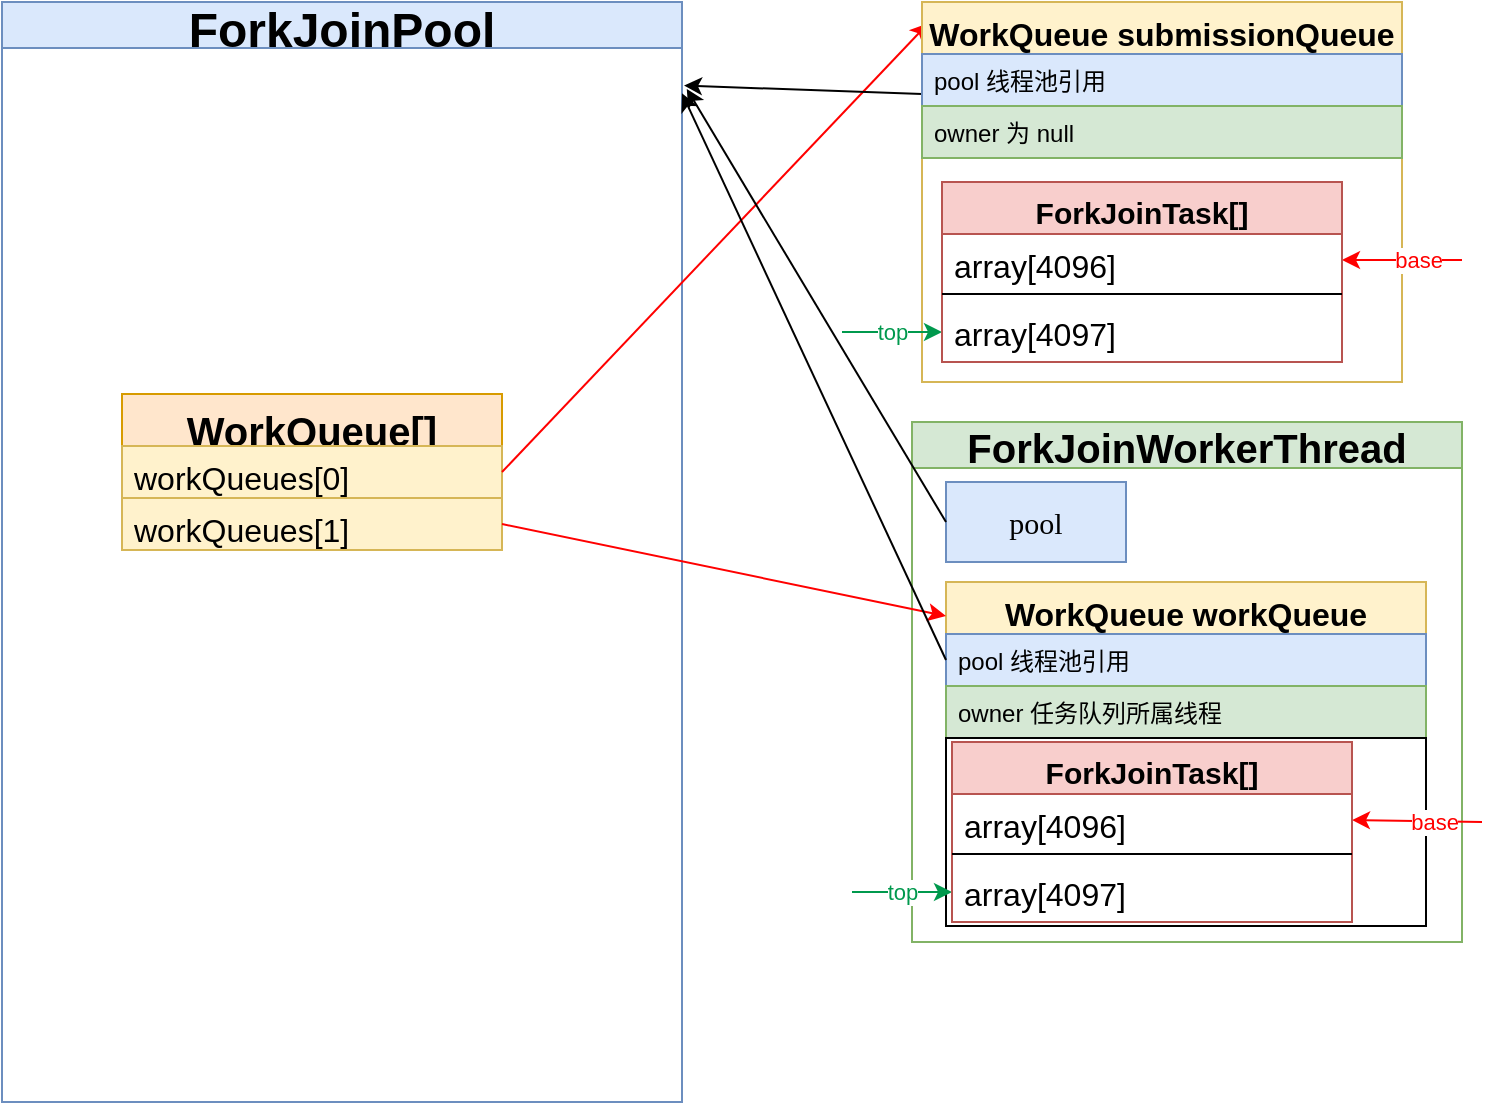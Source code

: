 <mxfile version="12.9.13" type="github">
  <diagram id="C5RBs43oDa-KdzZeNtuy" name="Page-1">
    <mxGraphModel dx="1412" dy="851" grid="1" gridSize="10" guides="1" tooltips="1" connect="1" arrows="1" fold="1" page="1" pageScale="1" pageWidth="827" pageHeight="1169" math="0" shadow="0">
      <root>
        <mxCell id="WIyWlLk6GJQsqaUBKTNV-0" />
        <mxCell id="WIyWlLk6GJQsqaUBKTNV-1" parent="WIyWlLk6GJQsqaUBKTNV-0" />
        <mxCell id="hefucLByXUNoLMBl-mjf-15" value="ForkJoinPool" style="swimlane;fontSize=24;fillColor=#dae8fc;strokeColor=#6c8ebf;" parent="WIyWlLk6GJQsqaUBKTNV-1" vertex="1">
          <mxGeometry x="30" y="120" width="340" height="550" as="geometry" />
        </mxCell>
        <mxCell id="hefucLByXUNoLMBl-mjf-43" value="WorkQueue[]" style="swimlane;fontStyle=1;align=center;verticalAlign=top;childLayout=stackLayout;horizontal=1;startSize=26;horizontalStack=0;resizeParent=1;resizeParentMax=0;resizeLast=0;collapsible=1;marginBottom=0;strokeColor=#d79b00;fontSize=20;fillColor=#ffe6cc;" parent="hefucLByXUNoLMBl-mjf-15" vertex="1">
          <mxGeometry x="60" y="196" width="190" height="78" as="geometry" />
        </mxCell>
        <mxCell id="hefucLByXUNoLMBl-mjf-44" value="workQueues[0]" style="text;strokeColor=#d6b656;fillColor=#fff2cc;align=left;verticalAlign=top;spacingLeft=4;spacingRight=4;overflow=hidden;rotatable=0;points=[[0,0.5],[1,0.5]];portConstraint=eastwest;fontSize=16;" parent="hefucLByXUNoLMBl-mjf-43" vertex="1">
          <mxGeometry y="26" width="190" height="26" as="geometry" />
        </mxCell>
        <mxCell id="hefucLByXUNoLMBl-mjf-46" value="workQueues[1]" style="text;strokeColor=#d6b656;fillColor=#fff2cc;align=left;verticalAlign=top;spacingLeft=4;spacingRight=4;overflow=hidden;rotatable=0;points=[[0,0.5],[1,0.5]];portConstraint=eastwest;fontSize=16;" parent="hefucLByXUNoLMBl-mjf-43" vertex="1">
          <mxGeometry y="52" width="190" height="26" as="geometry" />
        </mxCell>
        <mxCell id="hefucLByXUNoLMBl-mjf-20" value="" style="endArrow=classic;html=1;fontSize=24;exitX=1;exitY=0.5;exitDx=0;exitDy=0;entryX=0.013;entryY=0.056;entryDx=0;entryDy=0;entryPerimeter=0;strokeColor=#FF0000;" parent="WIyWlLk6GJQsqaUBKTNV-1" source="hefucLByXUNoLMBl-mjf-44" target="hefucLByXUNoLMBl-mjf-49" edge="1">
          <mxGeometry width="50" height="50" relative="1" as="geometry">
            <mxPoint x="160" y="490" as="sourcePoint" />
            <mxPoint x="450" y="262" as="targetPoint" />
          </mxGeometry>
        </mxCell>
        <mxCell id="hefucLByXUNoLMBl-mjf-62" value="" style="endArrow=classic;html=1;fontSize=20;fontColor=#000000;exitX=0;exitY=0.769;exitDx=0;exitDy=0;exitPerimeter=0;entryX=1.003;entryY=0.076;entryDx=0;entryDy=0;entryPerimeter=0;" parent="WIyWlLk6GJQsqaUBKTNV-1" source="hefucLByXUNoLMBl-mjf-50" target="hefucLByXUNoLMBl-mjf-15" edge="1">
          <mxGeometry width="50" height="50" relative="1" as="geometry">
            <mxPoint x="600" y="400" as="sourcePoint" />
            <mxPoint x="800" y="290" as="targetPoint" />
          </mxGeometry>
        </mxCell>
        <mxCell id="hefucLByXUNoLMBl-mjf-64" value="ForkJoinWorkerThread" style="swimlane;fontSize=20;fillColor=#d5e8d4;strokeColor=#82b366;" parent="WIyWlLk6GJQsqaUBKTNV-1" vertex="1">
          <mxGeometry x="485" y="330" width="275" height="260" as="geometry" />
        </mxCell>
        <mxCell id="hefucLByXUNoLMBl-mjf-65" value="&lt;pre style=&quot;font-family: &amp;#34;menlo&amp;#34; ; font-size: 15px&quot;&gt;pool&lt;/pre&gt;" style="rounded=0;whiteSpace=wrap;html=1;strokeColor=#6c8ebf;fontSize=20;fillColor=#dae8fc;" parent="hefucLByXUNoLMBl-mjf-64" vertex="1">
          <mxGeometry x="17" y="30" width="90" height="40" as="geometry" />
        </mxCell>
        <mxCell id="hefucLByXUNoLMBl-mjf-66" value="WorkQueue workQueue" style="swimlane;fontStyle=1;align=center;verticalAlign=top;childLayout=stackLayout;horizontal=1;startSize=26;horizontalStack=0;resizeParent=1;resizeParentMax=0;resizeLast=0;collapsible=1;marginBottom=0;strokeColor=#d6b656;fontSize=16;fillColor=#fff2cc;" parent="hefucLByXUNoLMBl-mjf-64" vertex="1">
          <mxGeometry x="17" y="80" width="240" height="172" as="geometry" />
        </mxCell>
        <mxCell id="hefucLByXUNoLMBl-mjf-67" value="pool 线程池引用" style="text;strokeColor=#6c8ebf;fillColor=#dae8fc;align=left;verticalAlign=top;spacingLeft=4;spacingRight=4;overflow=hidden;rotatable=0;points=[[0,0.5],[1,0.5]];portConstraint=eastwest;" parent="hefucLByXUNoLMBl-mjf-66" vertex="1">
          <mxGeometry y="26" width="240" height="26" as="geometry" />
        </mxCell>
        <mxCell id="hefucLByXUNoLMBl-mjf-68" value="owner 任务队列所属线程" style="text;strokeColor=#82b366;fillColor=#d5e8d4;align=left;verticalAlign=top;spacingLeft=4;spacingRight=4;overflow=hidden;rotatable=0;points=[[0,0.5],[1,0.5]];portConstraint=eastwest;" parent="hefucLByXUNoLMBl-mjf-66" vertex="1">
          <mxGeometry y="52" width="240" height="26" as="geometry" />
        </mxCell>
        <mxCell id="hefucLByXUNoLMBl-mjf-69" value="" style="text;strokeColor=#000000;fillColor=none;align=left;verticalAlign=top;spacingLeft=4;spacingRight=4;overflow=hidden;rotatable=0;points=[[0,0.5],[1,0.5]];portConstraint=eastwest;" parent="hefucLByXUNoLMBl-mjf-66" vertex="1">
          <mxGeometry y="78" width="240" height="94" as="geometry" />
        </mxCell>
        <mxCell id="hefucLByXUNoLMBl-mjf-74" value="" style="endArrow=classic;html=1;fontSize=20;fontColor=#000000;exitX=1;exitY=0.5;exitDx=0;exitDy=0;entryX=0;entryY=0.099;entryDx=0;entryDy=0;entryPerimeter=0;strokeColor=#FF0000;" parent="WIyWlLk6GJQsqaUBKTNV-1" source="hefucLByXUNoLMBl-mjf-46" target="hefucLByXUNoLMBl-mjf-66" edge="1">
          <mxGeometry width="50" height="50" relative="1" as="geometry">
            <mxPoint x="600" y="400" as="sourcePoint" />
            <mxPoint x="650" y="350" as="targetPoint" />
          </mxGeometry>
        </mxCell>
        <mxCell id="hefucLByXUNoLMBl-mjf-75" value="" style="endArrow=classic;html=1;strokeColor=#000000;fontSize=20;fontColor=#000000;exitX=0;exitY=0.5;exitDx=0;exitDy=0;entryX=1.007;entryY=0.079;entryDx=0;entryDy=0;entryPerimeter=0;" parent="WIyWlLk6GJQsqaUBKTNV-1" source="hefucLByXUNoLMBl-mjf-65" target="hefucLByXUNoLMBl-mjf-15" edge="1">
          <mxGeometry width="50" height="50" relative="1" as="geometry">
            <mxPoint x="600" y="460" as="sourcePoint" />
            <mxPoint x="650" y="410" as="targetPoint" />
          </mxGeometry>
        </mxCell>
        <mxCell id="hefucLByXUNoLMBl-mjf-76" value="" style="endArrow=classic;html=1;strokeColor=#000000;fontSize=20;fontColor=#000000;exitX=0;exitY=0.5;exitDx=0;exitDy=0;entryX=1;entryY=0.083;entryDx=0;entryDy=0;entryPerimeter=0;" parent="WIyWlLk6GJQsqaUBKTNV-1" source="hefucLByXUNoLMBl-mjf-67" target="hefucLByXUNoLMBl-mjf-15" edge="1">
          <mxGeometry width="50" height="50" relative="1" as="geometry">
            <mxPoint x="600" y="460" as="sourcePoint" />
            <mxPoint x="650" y="410" as="targetPoint" />
          </mxGeometry>
        </mxCell>
        <mxCell id="hefucLByXUNoLMBl-mjf-49" value="WorkQueue submissionQueue" style="swimlane;fontStyle=1;align=center;verticalAlign=top;childLayout=stackLayout;horizontal=1;startSize=26;horizontalStack=0;resizeParent=1;resizeParentMax=0;resizeLast=0;collapsible=1;marginBottom=0;fontSize=16;fillColor=#fff2cc;strokeColor=#d6b656;" parent="WIyWlLk6GJQsqaUBKTNV-1" vertex="1">
          <mxGeometry x="490" y="120" width="240" height="190" as="geometry" />
        </mxCell>
        <mxCell id="hefucLByXUNoLMBl-mjf-50" value="pool 线程池引用" style="text;strokeColor=#6c8ebf;fillColor=#dae8fc;align=left;verticalAlign=top;spacingLeft=4;spacingRight=4;overflow=hidden;rotatable=0;points=[[0,0.5],[1,0.5]];portConstraint=eastwest;" parent="hefucLByXUNoLMBl-mjf-49" vertex="1">
          <mxGeometry y="26" width="240" height="26" as="geometry" />
        </mxCell>
        <mxCell id="hefucLByXUNoLMBl-mjf-52" value="owner 为 null" style="text;strokeColor=#82b366;fillColor=#d5e8d4;align=left;verticalAlign=top;spacingLeft=4;spacingRight=4;overflow=hidden;rotatable=0;points=[[0,0.5],[1,0.5]];portConstraint=eastwest;" parent="hefucLByXUNoLMBl-mjf-49" vertex="1">
          <mxGeometry y="52" width="240" height="26" as="geometry" />
        </mxCell>
        <mxCell id="3rfRzYVXKlnVneU_K0MV-4" value="" style="text;align=left;verticalAlign=top;spacingLeft=4;spacingRight=4;overflow=hidden;rotatable=0;points=[[0,0.5],[1,0.5]];portConstraint=eastwest;" vertex="1" parent="hefucLByXUNoLMBl-mjf-49">
          <mxGeometry y="78" width="240" height="112" as="geometry" />
        </mxCell>
        <mxCell id="3rfRzYVXKlnVneU_K0MV-5" value="&lt;font color=&quot;#00994d&quot;&gt;top&lt;/font&gt;" style="endArrow=classic;html=1;entryX=0;entryY=0.5;entryDx=0;entryDy=0;strokeColor=#00994D;" edge="1" parent="WIyWlLk6GJQsqaUBKTNV-1" target="hefucLByXUNoLMBl-mjf-58">
          <mxGeometry width="50" height="50" relative="1" as="geometry">
            <mxPoint x="455" y="565" as="sourcePoint" />
            <mxPoint x="145" y="760" as="targetPoint" />
          </mxGeometry>
        </mxCell>
        <mxCell id="3rfRzYVXKlnVneU_K0MV-6" value="" style="endArrow=classic;html=1;entryX=1;entryY=0.5;entryDx=0;entryDy=0;strokeColor=#FF0000;" edge="1" parent="WIyWlLk6GJQsqaUBKTNV-1" target="hefucLByXUNoLMBl-mjf-56">
          <mxGeometry width="50" height="50" relative="1" as="geometry">
            <mxPoint x="770" y="530" as="sourcePoint" />
            <mxPoint x="145" y="760" as="targetPoint" />
          </mxGeometry>
        </mxCell>
        <mxCell id="3rfRzYVXKlnVneU_K0MV-7" value="&lt;font color=&quot;#ff0000&quot;&gt;base&lt;/font&gt;" style="edgeLabel;html=1;align=center;verticalAlign=middle;resizable=0;points=[];" vertex="1" connectable="0" parent="3rfRzYVXKlnVneU_K0MV-6">
          <mxGeometry x="-0.25" relative="1" as="geometry">
            <mxPoint as="offset" />
          </mxGeometry>
        </mxCell>
        <mxCell id="3rfRzYVXKlnVneU_K0MV-21" value="&lt;font color=&quot;#00994d&quot;&gt;top&lt;/font&gt;" style="endArrow=classic;html=1;entryX=0;entryY=0.5;entryDx=0;entryDy=0;strokeColor=#00994D;" edge="1" parent="WIyWlLk6GJQsqaUBKTNV-1" target="3rfRzYVXKlnVneU_K0MV-27">
          <mxGeometry width="50" height="50" relative="1" as="geometry">
            <mxPoint x="450" y="285" as="sourcePoint" />
            <mxPoint x="140" y="480" as="targetPoint" />
          </mxGeometry>
        </mxCell>
        <mxCell id="3rfRzYVXKlnVneU_K0MV-22" value="" style="endArrow=classic;html=1;entryX=1;entryY=0.5;entryDx=0;entryDy=0;strokeColor=#FF0000;" edge="1" parent="WIyWlLk6GJQsqaUBKTNV-1" target="3rfRzYVXKlnVneU_K0MV-25">
          <mxGeometry width="50" height="50" relative="1" as="geometry">
            <mxPoint x="760" y="249" as="sourcePoint" />
            <mxPoint x="140" y="480" as="targetPoint" />
          </mxGeometry>
        </mxCell>
        <mxCell id="3rfRzYVXKlnVneU_K0MV-23" value="&lt;font color=&quot;#ff0000&quot;&gt;base&lt;/font&gt;" style="edgeLabel;html=1;align=center;verticalAlign=middle;resizable=0;points=[];" vertex="1" connectable="0" parent="3rfRzYVXKlnVneU_K0MV-22">
          <mxGeometry x="-0.25" relative="1" as="geometry">
            <mxPoint as="offset" />
          </mxGeometry>
        </mxCell>
        <mxCell id="3rfRzYVXKlnVneU_K0MV-24" value="ForkJoinTask[]" style="swimlane;fontStyle=1;align=center;verticalAlign=top;childLayout=stackLayout;horizontal=1;startSize=26;horizontalStack=0;resizeParent=1;resizeParentMax=0;resizeLast=0;collapsible=1;marginBottom=0;strokeColor=#b85450;fontSize=15;fillColor=#f8cecc;direction=east;" vertex="1" parent="WIyWlLk6GJQsqaUBKTNV-1">
          <mxGeometry x="500" y="210" width="200" height="90" as="geometry" />
        </mxCell>
        <mxCell id="3rfRzYVXKlnVneU_K0MV-25" value="array[4096]" style="text;strokeColor=none;fillColor=none;align=left;verticalAlign=top;spacingLeft=4;spacingRight=4;overflow=hidden;rotatable=0;points=[[0,0.5],[1,0.5]];portConstraint=eastwest;fontSize=16;" vertex="1" parent="3rfRzYVXKlnVneU_K0MV-24">
          <mxGeometry y="26" width="200" height="26" as="geometry" />
        </mxCell>
        <mxCell id="3rfRzYVXKlnVneU_K0MV-26" value="" style="line;strokeWidth=1;fillColor=none;align=left;verticalAlign=middle;spacingTop=-1;spacingLeft=3;spacingRight=3;rotatable=0;labelPosition=right;points=[];portConstraint=eastwest;" vertex="1" parent="3rfRzYVXKlnVneU_K0MV-24">
          <mxGeometry y="52" width="200" height="8" as="geometry" />
        </mxCell>
        <mxCell id="3rfRzYVXKlnVneU_K0MV-27" value="array[4097]" style="text;strokeColor=none;fillColor=none;align=left;verticalAlign=top;spacingLeft=4;spacingRight=4;overflow=hidden;rotatable=0;points=[[0,0.5],[1,0.5]];portConstraint=eastwest;fontSize=16;" vertex="1" parent="3rfRzYVXKlnVneU_K0MV-24">
          <mxGeometry y="60" width="200" height="30" as="geometry" />
        </mxCell>
        <mxCell id="hefucLByXUNoLMBl-mjf-55" value="ForkJoinTask[]" style="swimlane;fontStyle=1;align=center;verticalAlign=top;childLayout=stackLayout;horizontal=1;startSize=26;horizontalStack=0;resizeParent=1;resizeParentMax=0;resizeLast=0;collapsible=1;marginBottom=0;strokeColor=#b85450;fontSize=15;fillColor=#f8cecc;direction=east;" parent="WIyWlLk6GJQsqaUBKTNV-1" vertex="1">
          <mxGeometry x="505" y="490" width="200" height="90" as="geometry" />
        </mxCell>
        <mxCell id="hefucLByXUNoLMBl-mjf-56" value="array[4096]" style="text;strokeColor=none;fillColor=none;align=left;verticalAlign=top;spacingLeft=4;spacingRight=4;overflow=hidden;rotatable=0;points=[[0,0.5],[1,0.5]];portConstraint=eastwest;fontSize=16;" parent="hefucLByXUNoLMBl-mjf-55" vertex="1">
          <mxGeometry y="26" width="200" height="26" as="geometry" />
        </mxCell>
        <mxCell id="hefucLByXUNoLMBl-mjf-57" value="" style="line;strokeWidth=1;fillColor=none;align=left;verticalAlign=middle;spacingTop=-1;spacingLeft=3;spacingRight=3;rotatable=0;labelPosition=right;points=[];portConstraint=eastwest;" parent="hefucLByXUNoLMBl-mjf-55" vertex="1">
          <mxGeometry y="52" width="200" height="8" as="geometry" />
        </mxCell>
        <mxCell id="hefucLByXUNoLMBl-mjf-58" value="array[4097]" style="text;strokeColor=none;fillColor=none;align=left;verticalAlign=top;spacingLeft=4;spacingRight=4;overflow=hidden;rotatable=0;points=[[0,0.5],[1,0.5]];portConstraint=eastwest;fontSize=16;" parent="hefucLByXUNoLMBl-mjf-55" vertex="1">
          <mxGeometry y="60" width="200" height="30" as="geometry" />
        </mxCell>
      </root>
    </mxGraphModel>
  </diagram>
</mxfile>
